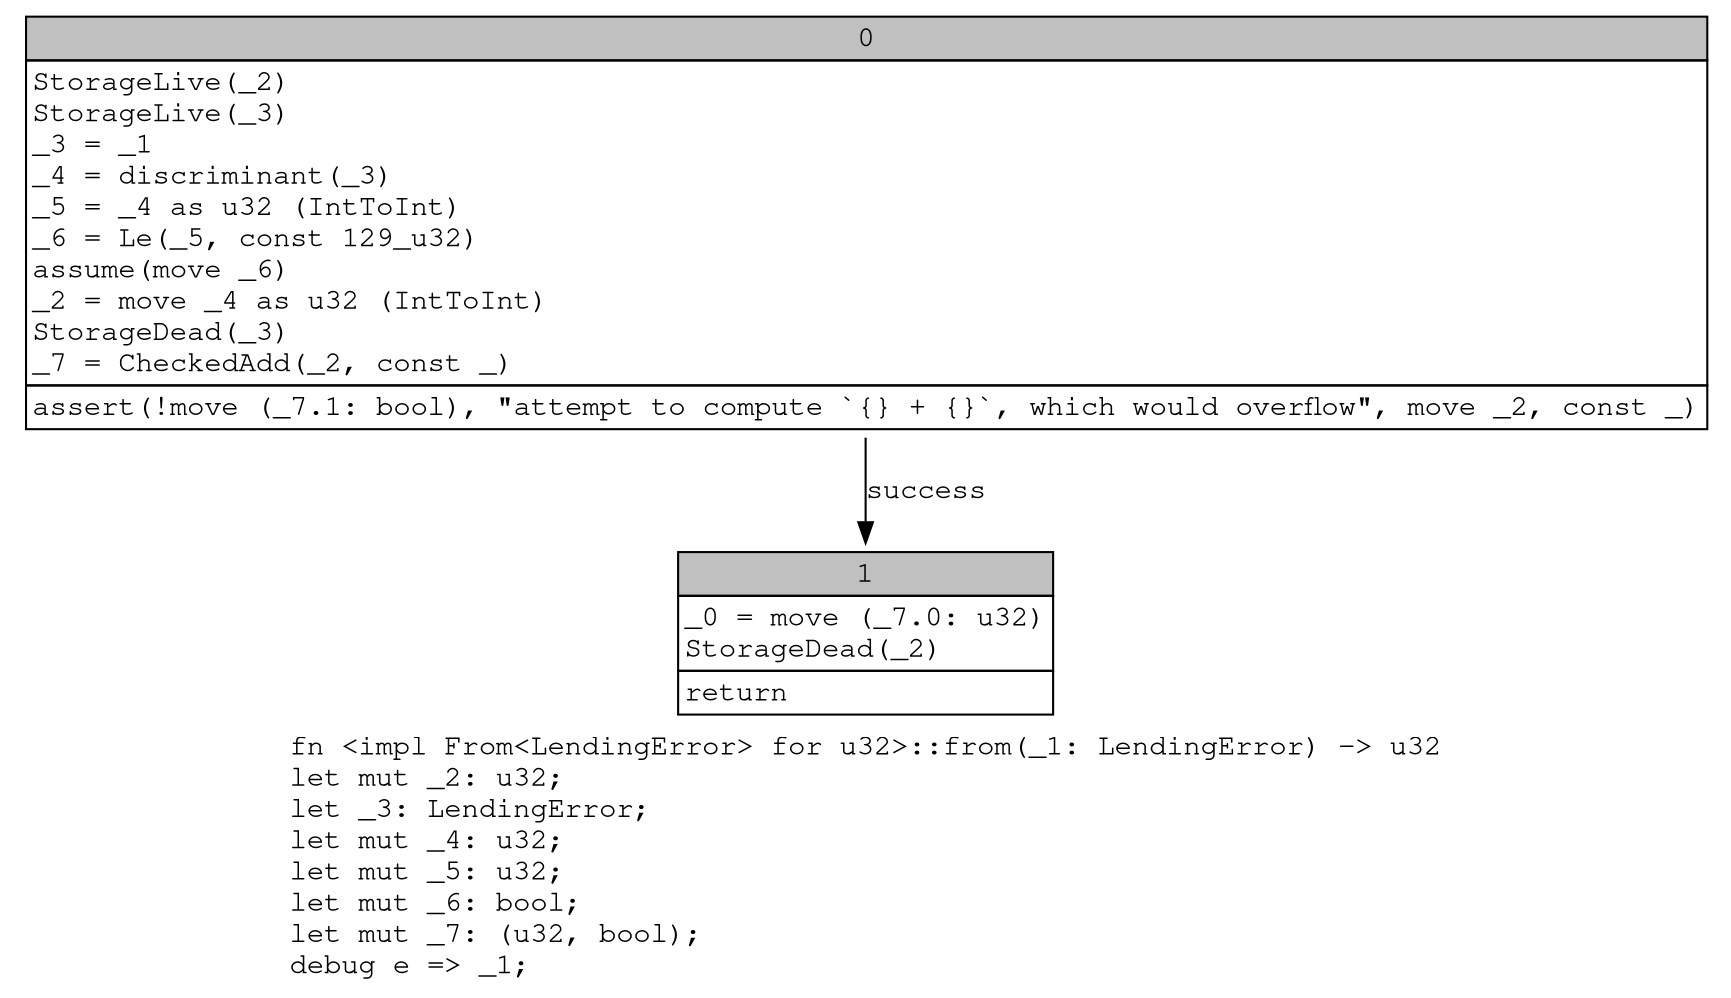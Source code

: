 digraph Mir_0_13014 {
    graph [fontname="Courier, monospace"];
    node [fontname="Courier, monospace"];
    edge [fontname="Courier, monospace"];
    label=<fn &lt;impl From&lt;LendingError&gt; for u32&gt;::from(_1: LendingError) -&gt; u32<br align="left"/>let mut _2: u32;<br align="left"/>let _3: LendingError;<br align="left"/>let mut _4: u32;<br align="left"/>let mut _5: u32;<br align="left"/>let mut _6: bool;<br align="left"/>let mut _7: (u32, bool);<br align="left"/>debug e =&gt; _1;<br align="left"/>>;
    bb0__0_13014 [shape="none", label=<<table border="0" cellborder="1" cellspacing="0"><tr><td bgcolor="gray" align="center" colspan="1">0</td></tr><tr><td align="left" balign="left">StorageLive(_2)<br/>StorageLive(_3)<br/>_3 = _1<br/>_4 = discriminant(_3)<br/>_5 = _4 as u32 (IntToInt)<br/>_6 = Le(_5, const 129_u32)<br/>assume(move _6)<br/>_2 = move _4 as u32 (IntToInt)<br/>StorageDead(_3)<br/>_7 = CheckedAdd(_2, const _)<br/></td></tr><tr><td align="left">assert(!move (_7.1: bool), &quot;attempt to compute `{} + {}`, which would overflow&quot;, move _2, const _)</td></tr></table>>];
    bb1__0_13014 [shape="none", label=<<table border="0" cellborder="1" cellspacing="0"><tr><td bgcolor="gray" align="center" colspan="1">1</td></tr><tr><td align="left" balign="left">_0 = move (_7.0: u32)<br/>StorageDead(_2)<br/></td></tr><tr><td align="left">return</td></tr></table>>];
    bb0__0_13014 -> bb1__0_13014 [label="success"];
}
